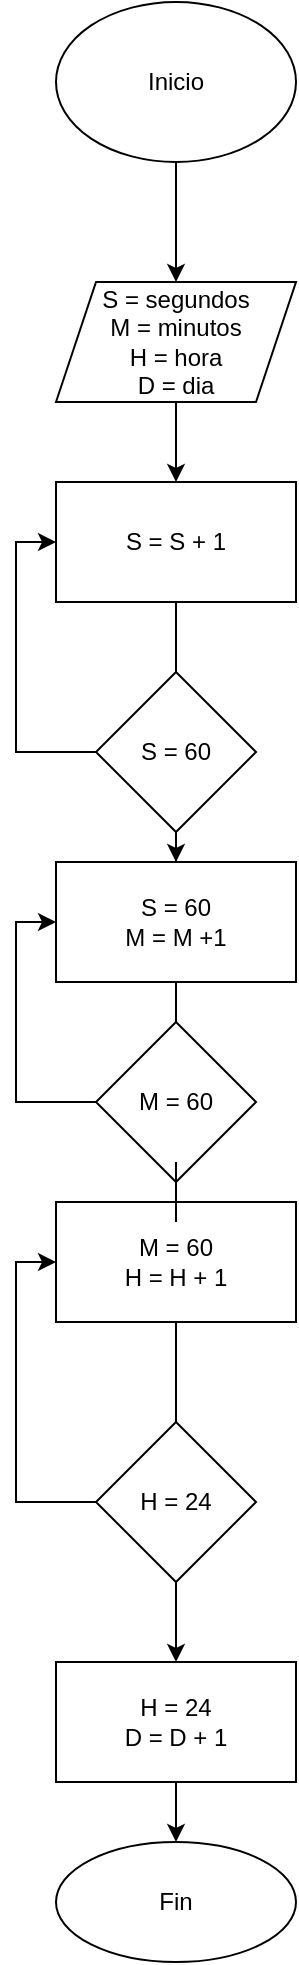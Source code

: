 <mxfile version="20.1.1" type="github">
  <diagram id="ZhCcr49U8RIAgtptO7Sv" name="Page-1">
    <mxGraphModel dx="520" dy="476" grid="1" gridSize="10" guides="1" tooltips="1" connect="1" arrows="1" fold="1" page="1" pageScale="1" pageWidth="827" pageHeight="1169" math="0" shadow="0">
      <root>
        <mxCell id="0" />
        <mxCell id="1" parent="0" />
        <mxCell id="SaNE5zKuCt0N_iFTSjad-3" value="" style="edgeStyle=orthogonalEdgeStyle;rounded=0;orthogonalLoop=1;jettySize=auto;html=1;" edge="1" parent="1" source="SaNE5zKuCt0N_iFTSjad-1" target="SaNE5zKuCt0N_iFTSjad-2">
          <mxGeometry relative="1" as="geometry" />
        </mxCell>
        <mxCell id="SaNE5zKuCt0N_iFTSjad-1" value="Inicio" style="ellipse;whiteSpace=wrap;html=1;" vertex="1" parent="1">
          <mxGeometry x="350" y="170" width="120" height="80" as="geometry" />
        </mxCell>
        <mxCell id="SaNE5zKuCt0N_iFTSjad-5" value="" style="edgeStyle=orthogonalEdgeStyle;rounded=0;orthogonalLoop=1;jettySize=auto;html=1;" edge="1" parent="1" source="SaNE5zKuCt0N_iFTSjad-2" target="SaNE5zKuCt0N_iFTSjad-4">
          <mxGeometry relative="1" as="geometry" />
        </mxCell>
        <mxCell id="SaNE5zKuCt0N_iFTSjad-2" value="S = segundos&lt;br&gt;M = minutos&lt;br&gt;H = hora&lt;br&gt;D = dia" style="shape=parallelogram;perimeter=parallelogramPerimeter;whiteSpace=wrap;html=1;fixedSize=1;" vertex="1" parent="1">
          <mxGeometry x="350" y="310" width="120" height="60" as="geometry" />
        </mxCell>
        <mxCell id="SaNE5zKuCt0N_iFTSjad-7" value="" style="edgeStyle=orthogonalEdgeStyle;rounded=0;orthogonalLoop=1;jettySize=auto;html=1;startArrow=none;" edge="1" parent="1" source="SaNE5zKuCt0N_iFTSjad-13" target="SaNE5zKuCt0N_iFTSjad-6">
          <mxGeometry relative="1" as="geometry" />
        </mxCell>
        <mxCell id="SaNE5zKuCt0N_iFTSjad-4" value="S = S + 1" style="whiteSpace=wrap;html=1;direction=west;" vertex="1" parent="1">
          <mxGeometry x="350" y="410" width="120" height="60" as="geometry" />
        </mxCell>
        <mxCell id="SaNE5zKuCt0N_iFTSjad-9" value="" style="edgeStyle=orthogonalEdgeStyle;rounded=0;orthogonalLoop=1;jettySize=auto;html=1;startArrow=none;" edge="1" parent="1" source="SaNE5zKuCt0N_iFTSjad-20" target="SaNE5zKuCt0N_iFTSjad-8">
          <mxGeometry relative="1" as="geometry">
            <Array as="points">
              <mxPoint x="410" y="910" />
              <mxPoint x="410" y="910" />
            </Array>
          </mxGeometry>
        </mxCell>
        <mxCell id="SaNE5zKuCt0N_iFTSjad-6" value="S = 60&lt;br&gt;M = M +1" style="whiteSpace=wrap;html=1;" vertex="1" parent="1">
          <mxGeometry x="350" y="600" width="120" height="60" as="geometry" />
        </mxCell>
        <mxCell id="SaNE5zKuCt0N_iFTSjad-11" value="" style="edgeStyle=orthogonalEdgeStyle;rounded=0;orthogonalLoop=1;jettySize=auto;html=1;" edge="1" parent="1" source="SaNE5zKuCt0N_iFTSjad-8" target="SaNE5zKuCt0N_iFTSjad-10">
          <mxGeometry relative="1" as="geometry" />
        </mxCell>
        <mxCell id="SaNE5zKuCt0N_iFTSjad-8" value="H = 24&lt;br&gt;D = D + 1" style="whiteSpace=wrap;html=1;" vertex="1" parent="1">
          <mxGeometry x="350" y="1000" width="120" height="60" as="geometry" />
        </mxCell>
        <mxCell id="SaNE5zKuCt0N_iFTSjad-10" value="Fin" style="ellipse;whiteSpace=wrap;html=1;" vertex="1" parent="1">
          <mxGeometry x="350" y="1090" width="120" height="60" as="geometry" />
        </mxCell>
        <mxCell id="SaNE5zKuCt0N_iFTSjad-14" value="" style="edgeStyle=orthogonalEdgeStyle;rounded=0;orthogonalLoop=1;jettySize=auto;html=1;endArrow=none;" edge="1" parent="1" source="SaNE5zKuCt0N_iFTSjad-6" target="SaNE5zKuCt0N_iFTSjad-13">
          <mxGeometry relative="1" as="geometry">
            <mxPoint x="410" y="620" as="sourcePoint" />
            <mxPoint x="410" y="540" as="targetPoint" />
            <Array as="points">
              <mxPoint x="410" y="580" />
            </Array>
          </mxGeometry>
        </mxCell>
        <mxCell id="SaNE5zKuCt0N_iFTSjad-16" style="edgeStyle=orthogonalEdgeStyle;rounded=0;orthogonalLoop=1;jettySize=auto;html=1;exitX=0;exitY=0.5;exitDx=0;exitDy=0;entryX=1;entryY=0.5;entryDx=0;entryDy=0;" edge="1" parent="1" source="SaNE5zKuCt0N_iFTSjad-13" target="SaNE5zKuCt0N_iFTSjad-4">
          <mxGeometry relative="1" as="geometry" />
        </mxCell>
        <mxCell id="SaNE5zKuCt0N_iFTSjad-13" value="S = 60" style="rhombus;whiteSpace=wrap;html=1;" vertex="1" parent="1">
          <mxGeometry x="370" y="505" width="80" height="80" as="geometry" />
        </mxCell>
        <mxCell id="SaNE5zKuCt0N_iFTSjad-15" value="" style="edgeStyle=orthogonalEdgeStyle;rounded=0;orthogonalLoop=1;jettySize=auto;html=1;endArrow=none;entryX=0.5;entryY=0;entryDx=0;entryDy=0;" edge="1" parent="1" source="SaNE5zKuCt0N_iFTSjad-13" target="SaNE5zKuCt0N_iFTSjad-4">
          <mxGeometry relative="1" as="geometry">
            <mxPoint x="410" y="540" as="sourcePoint" />
            <mxPoint x="414" y="670" as="targetPoint" />
            <Array as="points" />
          </mxGeometry>
        </mxCell>
        <mxCell id="SaNE5zKuCt0N_iFTSjad-19" style="edgeStyle=orthogonalEdgeStyle;rounded=0;orthogonalLoop=1;jettySize=auto;html=1;entryX=0;entryY=0.5;entryDx=0;entryDy=0;exitX=0;exitY=0.5;exitDx=0;exitDy=0;" edge="1" parent="1" source="SaNE5zKuCt0N_iFTSjad-17" target="SaNE5zKuCt0N_iFTSjad-6">
          <mxGeometry relative="1" as="geometry">
            <mxPoint x="320" y="680" as="targetPoint" />
          </mxGeometry>
        </mxCell>
        <mxCell id="SaNE5zKuCt0N_iFTSjad-17" value="M = 60" style="rhombus;whiteSpace=wrap;html=1;" vertex="1" parent="1">
          <mxGeometry x="370" y="680" width="80" height="80" as="geometry" />
        </mxCell>
        <mxCell id="SaNE5zKuCt0N_iFTSjad-18" value="" style="edgeStyle=orthogonalEdgeStyle;rounded=0;orthogonalLoop=1;jettySize=auto;html=1;endArrow=none;" edge="1" parent="1" source="SaNE5zKuCt0N_iFTSjad-6" target="SaNE5zKuCt0N_iFTSjad-17">
          <mxGeometry relative="1" as="geometry">
            <mxPoint x="410" y="710" as="sourcePoint" />
            <mxPoint x="410" y="920" as="targetPoint" />
          </mxGeometry>
        </mxCell>
        <mxCell id="SaNE5zKuCt0N_iFTSjad-20" value="M = 60&lt;br&gt;H = H + 1" style="rounded=0;whiteSpace=wrap;html=1;" vertex="1" parent="1">
          <mxGeometry x="350" y="770" width="120" height="60" as="geometry" />
        </mxCell>
        <mxCell id="SaNE5zKuCt0N_iFTSjad-21" value="" style="edgeStyle=orthogonalEdgeStyle;rounded=0;orthogonalLoop=1;jettySize=auto;html=1;startArrow=none;endArrow=none;" edge="1" parent="1" source="SaNE5zKuCt0N_iFTSjad-17" target="SaNE5zKuCt0N_iFTSjad-20">
          <mxGeometry relative="1" as="geometry">
            <mxPoint x="410" y="760" as="sourcePoint" />
            <mxPoint x="410" y="1000" as="targetPoint" />
            <Array as="points" />
          </mxGeometry>
        </mxCell>
        <mxCell id="SaNE5zKuCt0N_iFTSjad-23" style="edgeStyle=orthogonalEdgeStyle;rounded=0;orthogonalLoop=1;jettySize=auto;html=1;entryX=0;entryY=0.5;entryDx=0;entryDy=0;exitX=0;exitY=0.5;exitDx=0;exitDy=0;" edge="1" parent="1" source="SaNE5zKuCt0N_iFTSjad-22" target="SaNE5zKuCt0N_iFTSjad-20">
          <mxGeometry relative="1" as="geometry" />
        </mxCell>
        <mxCell id="SaNE5zKuCt0N_iFTSjad-22" value="H = 24" style="rhombus;whiteSpace=wrap;html=1;" vertex="1" parent="1">
          <mxGeometry x="370" y="880" width="80" height="80" as="geometry" />
        </mxCell>
      </root>
    </mxGraphModel>
  </diagram>
</mxfile>
